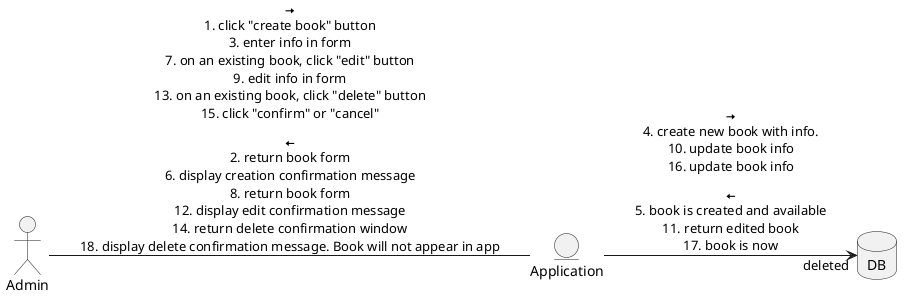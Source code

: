 @startuml admin_collaboration_book
left to right direction
actor Admin as ad
entity Application as app
database DB as db

ad -- (app): <&arrow-right>\n1. click "create book" button\n3. enter info in form\n7. on an existing book, click "edit" button\n9. edit info in form\n13. on an existing book, click "delete" button\n15. click "confirm" or "cancel"\n\n<&arrow-left>\n2. return book form\n6. display creation confirmation message\n8. return book form\n12. display edit confirmation message\n14. return delete confirmation window\n18. display delete confirmation message. Book will not appear in app

app --> (db) : <&arrow-right>\n4. create new book with info.\n10. update book info\n16. update book info\n\n<&arrow-left>\n5. book is created and available\n11. return edited book\n17. book is now "deleted"

@enduml
